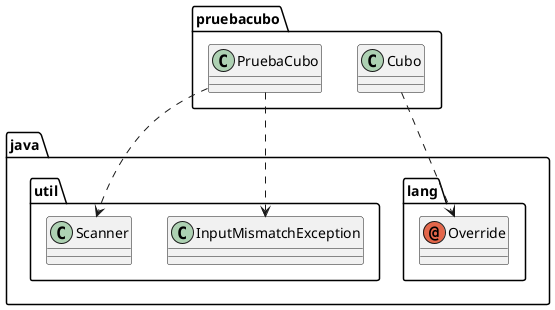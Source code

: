 @startuml
annotation java.lang.Override
class java.util.InputMismatchException
class java.util.Scanner
class pruebacubo.Cubo
class pruebacubo.PruebaCubo
pruebacubo.Cubo ..> java.lang.Override
pruebacubo.PruebaCubo ..> java.util.InputMismatchException
pruebacubo.PruebaCubo ..> java.util.Scanner
@enduml